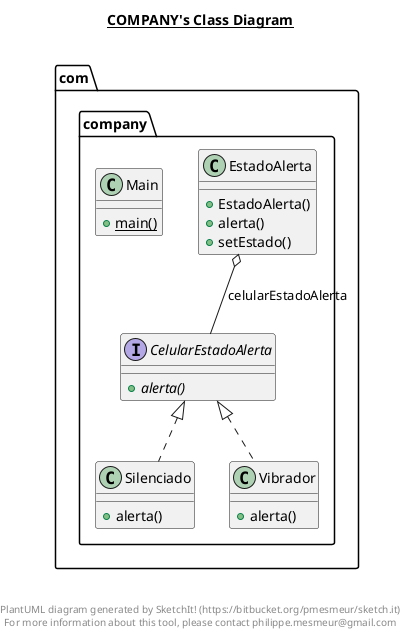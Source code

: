 @startuml

title __COMPANY's Class Diagram__\n

  namespace com.company {
    interface com.company.CelularEstadoAlerta {
        {abstract} + alerta()
    }
  }
  

  namespace com.company {
    class com.company.EstadoAlerta {
        + EstadoAlerta()
        + alerta()
        + setEstado()
    }
  }
  

  namespace com.company {
    class com.company.Main {
        {static} + main()
    }
  }
  

  namespace com.company {
    class com.company.Silenciado {
        + alerta()
    }
  }
  

  namespace com.company {
    class com.company.Vibrador {
        + alerta()
    }
  }
  

  com.company.EstadoAlerta o-- com.company.CelularEstadoAlerta : celularEstadoAlerta
  com.company.Silenciado .up.|> com.company.CelularEstadoAlerta
  com.company.Vibrador .up.|> com.company.CelularEstadoAlerta


right footer


PlantUML diagram generated by SketchIt! (https://bitbucket.org/pmesmeur/sketch.it)
For more information about this tool, please contact philippe.mesmeur@gmail.com
endfooter

@enduml

